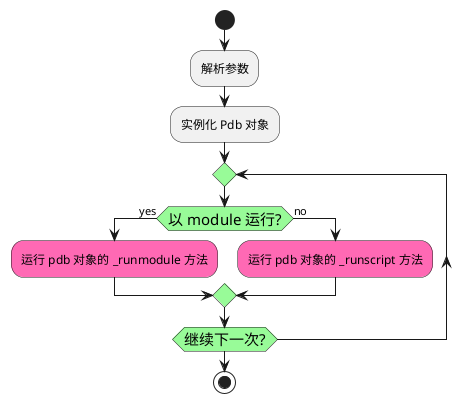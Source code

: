@startuml
'pdb 包 main 函数逻辑

<style>
    activityDiagram {
      diamond {
        BackgroundColor PaleGreen
'        LineColor #00FF00
        FontColor black

        FontSize 15
      }
    }
</style>

start
:解析参数;
:实例化 Pdb 对象;

repeat
    if (以 module 运行?) then (yes)
        #HotPink:运行 pdb 对象的 _runmodule 方法;
    else (no)
        #HotPink:运行 pdb 对象的 _runscript 方法;
    endif
repeat while(继续下一次?)



stop

@enduml